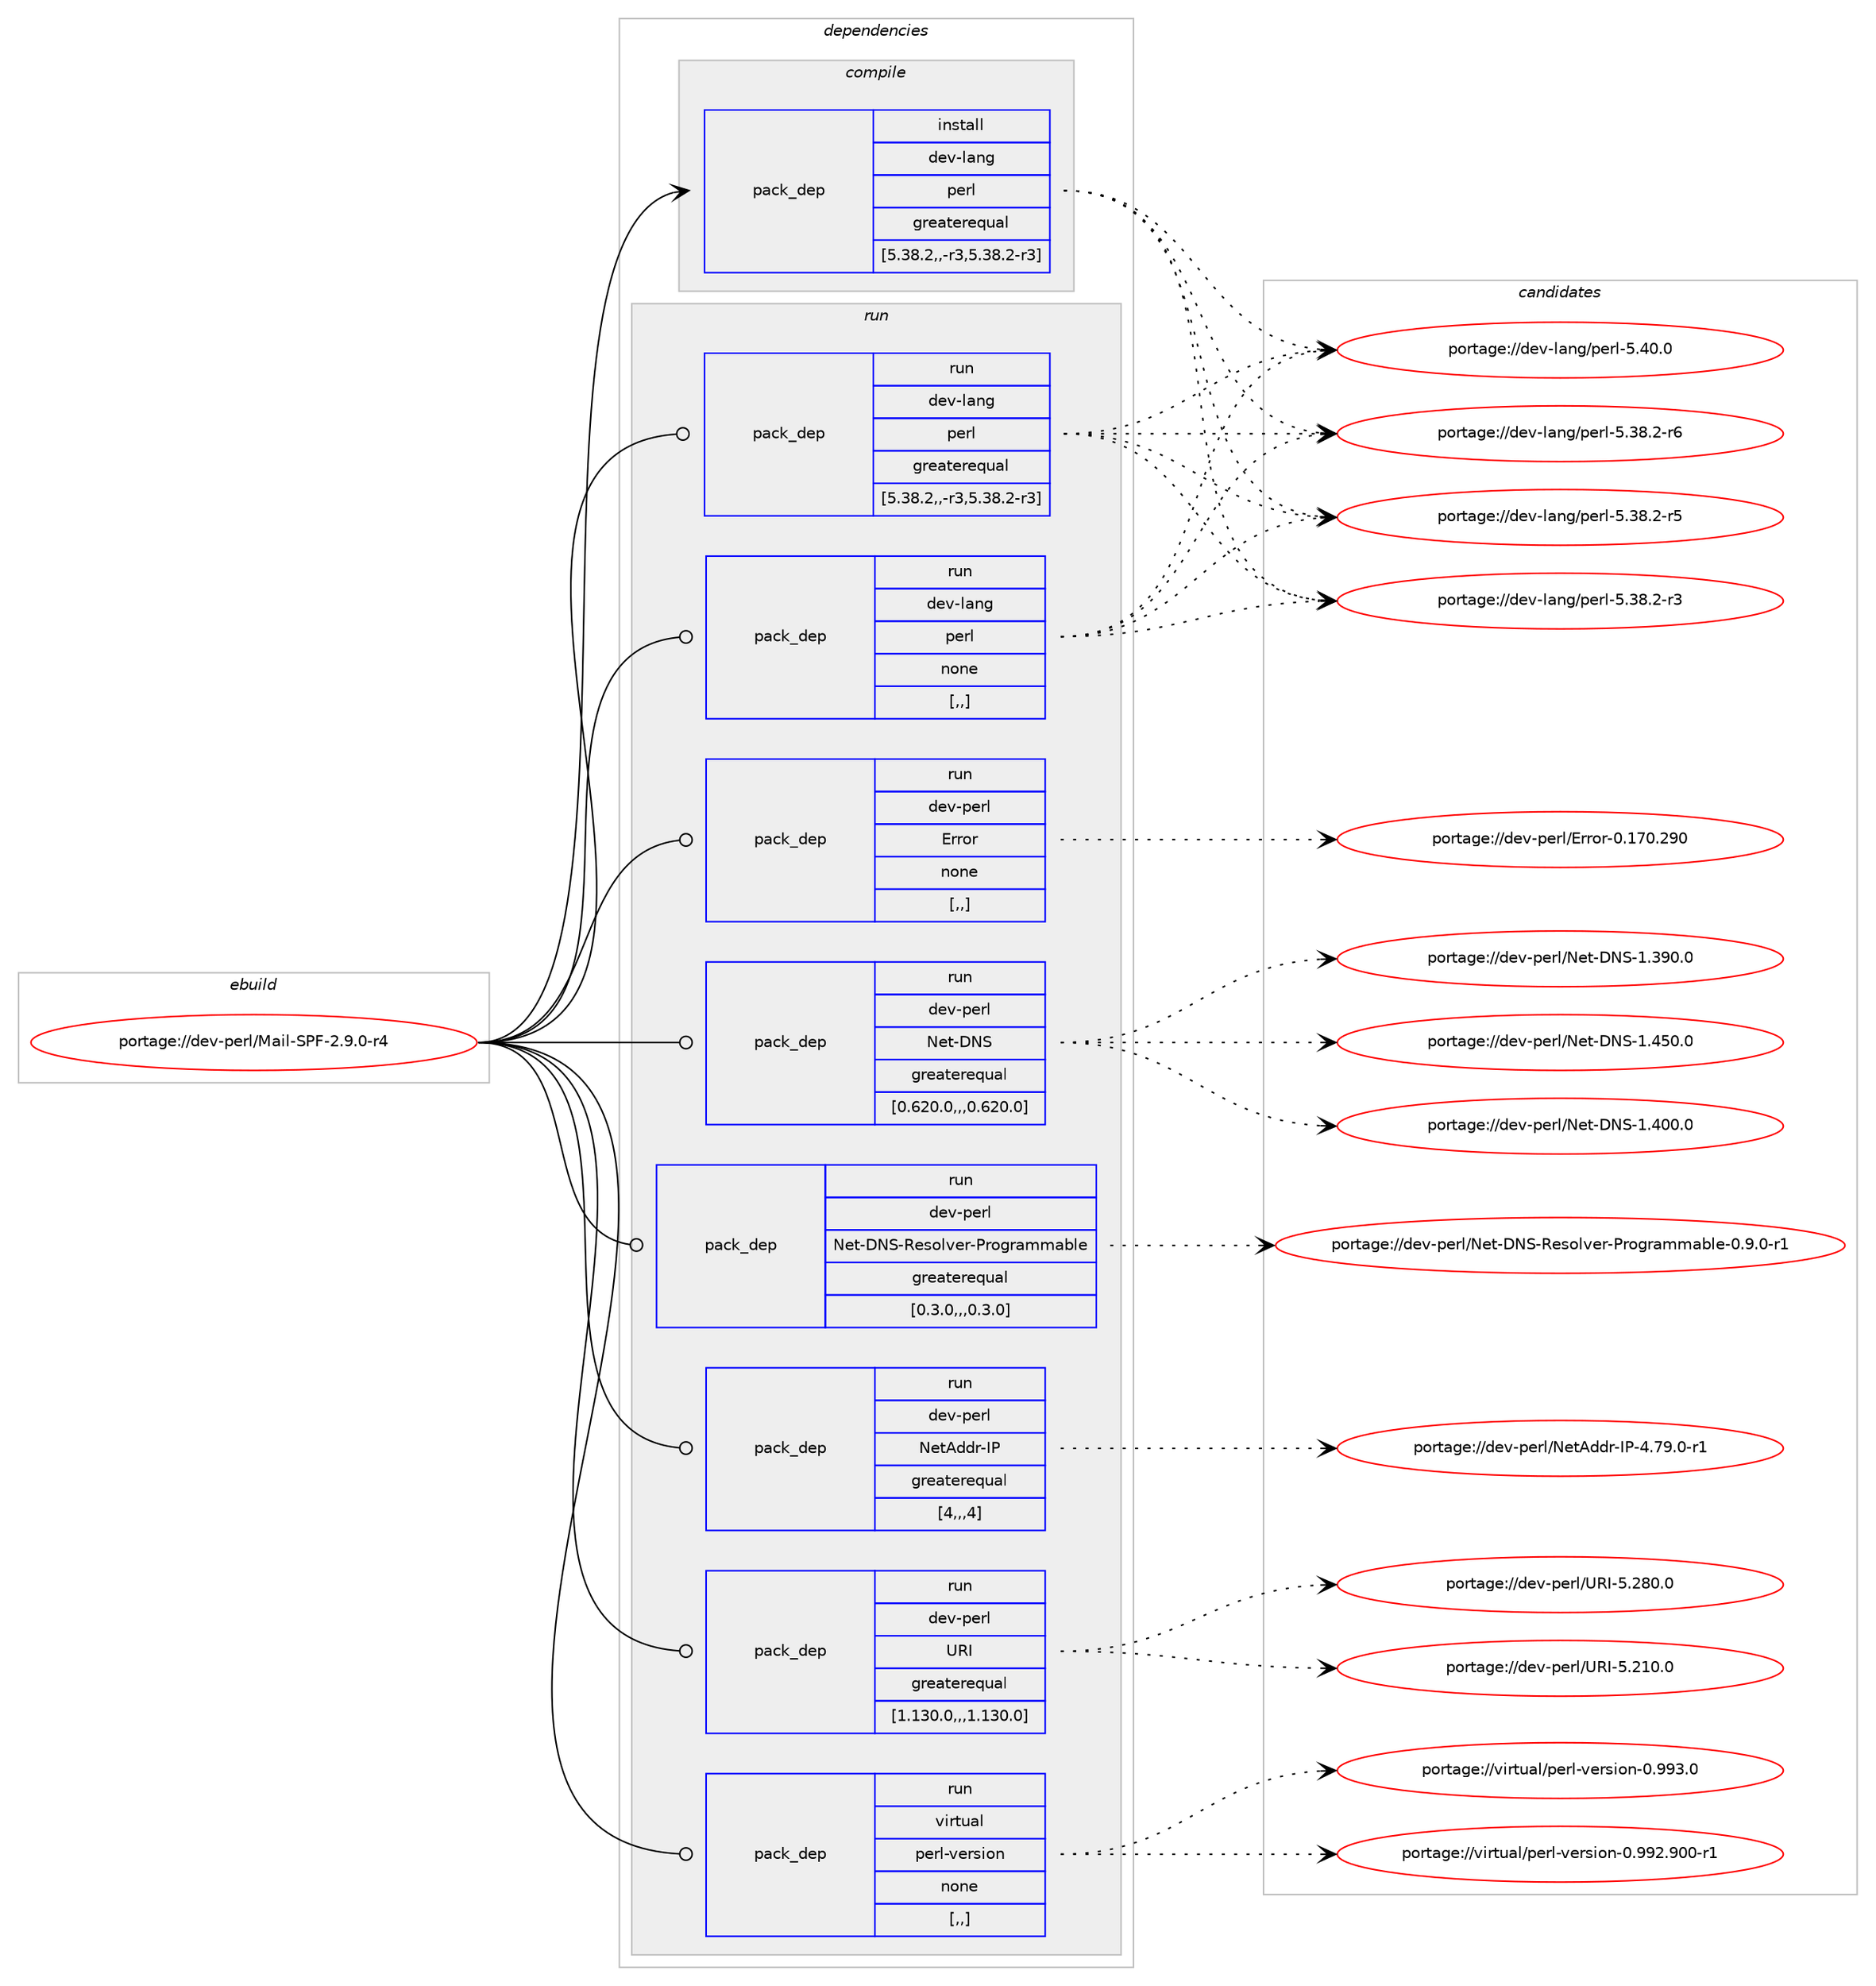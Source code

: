 digraph prolog {

# *************
# Graph options
# *************

newrank=true;
concentrate=true;
compound=true;
graph [rankdir=LR,fontname=Helvetica,fontsize=10,ranksep=1.5];#, ranksep=2.5, nodesep=0.2];
edge  [arrowhead=vee];
node  [fontname=Helvetica,fontsize=10];

# **********
# The ebuild
# **********

subgraph cluster_leftcol {
color=gray;
rank=same;
label=<<i>ebuild</i>>;
id [label="portage://dev-perl/Mail-SPF-2.9.0-r4", color=red, width=4, href="../dev-perl/Mail-SPF-2.9.0-r4.svg"];
}

# ****************
# The dependencies
# ****************

subgraph cluster_midcol {
color=gray;
label=<<i>dependencies</i>>;
subgraph cluster_compile {
fillcolor="#eeeeee";
style=filled;
label=<<i>compile</i>>;
subgraph pack101177 {
dependency132031 [label=<<TABLE BORDER="0" CELLBORDER="1" CELLSPACING="0" CELLPADDING="4" WIDTH="220"><TR><TD ROWSPAN="6" CELLPADDING="30">pack_dep</TD></TR><TR><TD WIDTH="110">install</TD></TR><TR><TD>dev-lang</TD></TR><TR><TD>perl</TD></TR><TR><TD>greaterequal</TD></TR><TR><TD>[5.38.2,,-r3,5.38.2-r3]</TD></TR></TABLE>>, shape=none, color=blue];
}
id:e -> dependency132031:w [weight=20,style="solid",arrowhead="vee"];
}
subgraph cluster_compileandrun {
fillcolor="#eeeeee";
style=filled;
label=<<i>compile and run</i>>;
}
subgraph cluster_run {
fillcolor="#eeeeee";
style=filled;
label=<<i>run</i>>;
subgraph pack101178 {
dependency132032 [label=<<TABLE BORDER="0" CELLBORDER="1" CELLSPACING="0" CELLPADDING="4" WIDTH="220"><TR><TD ROWSPAN="6" CELLPADDING="30">pack_dep</TD></TR><TR><TD WIDTH="110">run</TD></TR><TR><TD>dev-lang</TD></TR><TR><TD>perl</TD></TR><TR><TD>greaterequal</TD></TR><TR><TD>[5.38.2,,-r3,5.38.2-r3]</TD></TR></TABLE>>, shape=none, color=blue];
}
id:e -> dependency132032:w [weight=20,style="solid",arrowhead="odot"];
subgraph pack101179 {
dependency132033 [label=<<TABLE BORDER="0" CELLBORDER="1" CELLSPACING="0" CELLPADDING="4" WIDTH="220"><TR><TD ROWSPAN="6" CELLPADDING="30">pack_dep</TD></TR><TR><TD WIDTH="110">run</TD></TR><TR><TD>dev-lang</TD></TR><TR><TD>perl</TD></TR><TR><TD>none</TD></TR><TR><TD>[,,]</TD></TR></TABLE>>, shape=none, color=blue];
}
id:e -> dependency132033:w [weight=20,style="solid",arrowhead="odot"];
subgraph pack101180 {
dependency132034 [label=<<TABLE BORDER="0" CELLBORDER="1" CELLSPACING="0" CELLPADDING="4" WIDTH="220"><TR><TD ROWSPAN="6" CELLPADDING="30">pack_dep</TD></TR><TR><TD WIDTH="110">run</TD></TR><TR><TD>dev-perl</TD></TR><TR><TD>Error</TD></TR><TR><TD>none</TD></TR><TR><TD>[,,]</TD></TR></TABLE>>, shape=none, color=blue];
}
id:e -> dependency132034:w [weight=20,style="solid",arrowhead="odot"];
subgraph pack101181 {
dependency132035 [label=<<TABLE BORDER="0" CELLBORDER="1" CELLSPACING="0" CELLPADDING="4" WIDTH="220"><TR><TD ROWSPAN="6" CELLPADDING="30">pack_dep</TD></TR><TR><TD WIDTH="110">run</TD></TR><TR><TD>dev-perl</TD></TR><TR><TD>Net-DNS</TD></TR><TR><TD>greaterequal</TD></TR><TR><TD>[0.620.0,,,0.620.0]</TD></TR></TABLE>>, shape=none, color=blue];
}
id:e -> dependency132035:w [weight=20,style="solid",arrowhead="odot"];
subgraph pack101182 {
dependency132036 [label=<<TABLE BORDER="0" CELLBORDER="1" CELLSPACING="0" CELLPADDING="4" WIDTH="220"><TR><TD ROWSPAN="6" CELLPADDING="30">pack_dep</TD></TR><TR><TD WIDTH="110">run</TD></TR><TR><TD>dev-perl</TD></TR><TR><TD>Net-DNS-Resolver-Programmable</TD></TR><TR><TD>greaterequal</TD></TR><TR><TD>[0.3.0,,,0.3.0]</TD></TR></TABLE>>, shape=none, color=blue];
}
id:e -> dependency132036:w [weight=20,style="solid",arrowhead="odot"];
subgraph pack101183 {
dependency132037 [label=<<TABLE BORDER="0" CELLBORDER="1" CELLSPACING="0" CELLPADDING="4" WIDTH="220"><TR><TD ROWSPAN="6" CELLPADDING="30">pack_dep</TD></TR><TR><TD WIDTH="110">run</TD></TR><TR><TD>dev-perl</TD></TR><TR><TD>NetAddr-IP</TD></TR><TR><TD>greaterequal</TD></TR><TR><TD>[4,,,4]</TD></TR></TABLE>>, shape=none, color=blue];
}
id:e -> dependency132037:w [weight=20,style="solid",arrowhead="odot"];
subgraph pack101184 {
dependency132038 [label=<<TABLE BORDER="0" CELLBORDER="1" CELLSPACING="0" CELLPADDING="4" WIDTH="220"><TR><TD ROWSPAN="6" CELLPADDING="30">pack_dep</TD></TR><TR><TD WIDTH="110">run</TD></TR><TR><TD>dev-perl</TD></TR><TR><TD>URI</TD></TR><TR><TD>greaterequal</TD></TR><TR><TD>[1.130.0,,,1.130.0]</TD></TR></TABLE>>, shape=none, color=blue];
}
id:e -> dependency132038:w [weight=20,style="solid",arrowhead="odot"];
subgraph pack101185 {
dependency132039 [label=<<TABLE BORDER="0" CELLBORDER="1" CELLSPACING="0" CELLPADDING="4" WIDTH="220"><TR><TD ROWSPAN="6" CELLPADDING="30">pack_dep</TD></TR><TR><TD WIDTH="110">run</TD></TR><TR><TD>virtual</TD></TR><TR><TD>perl-version</TD></TR><TR><TD>none</TD></TR><TR><TD>[,,]</TD></TR></TABLE>>, shape=none, color=blue];
}
id:e -> dependency132039:w [weight=20,style="solid",arrowhead="odot"];
}
}

# **************
# The candidates
# **************

subgraph cluster_choices {
rank=same;
color=gray;
label=<<i>candidates</i>>;

subgraph choice101177 {
color=black;
nodesep=1;
choice10010111845108971101034711210111410845534652484648 [label="portage://dev-lang/perl-5.40.0", color=red, width=4,href="../dev-lang/perl-5.40.0.svg"];
choice100101118451089711010347112101114108455346515646504511454 [label="portage://dev-lang/perl-5.38.2-r6", color=red, width=4,href="../dev-lang/perl-5.38.2-r6.svg"];
choice100101118451089711010347112101114108455346515646504511453 [label="portage://dev-lang/perl-5.38.2-r5", color=red, width=4,href="../dev-lang/perl-5.38.2-r5.svg"];
choice100101118451089711010347112101114108455346515646504511451 [label="portage://dev-lang/perl-5.38.2-r3", color=red, width=4,href="../dev-lang/perl-5.38.2-r3.svg"];
dependency132031:e -> choice10010111845108971101034711210111410845534652484648:w [style=dotted,weight="100"];
dependency132031:e -> choice100101118451089711010347112101114108455346515646504511454:w [style=dotted,weight="100"];
dependency132031:e -> choice100101118451089711010347112101114108455346515646504511453:w [style=dotted,weight="100"];
dependency132031:e -> choice100101118451089711010347112101114108455346515646504511451:w [style=dotted,weight="100"];
}
subgraph choice101178 {
color=black;
nodesep=1;
choice10010111845108971101034711210111410845534652484648 [label="portage://dev-lang/perl-5.40.0", color=red, width=4,href="../dev-lang/perl-5.40.0.svg"];
choice100101118451089711010347112101114108455346515646504511454 [label="portage://dev-lang/perl-5.38.2-r6", color=red, width=4,href="../dev-lang/perl-5.38.2-r6.svg"];
choice100101118451089711010347112101114108455346515646504511453 [label="portage://dev-lang/perl-5.38.2-r5", color=red, width=4,href="../dev-lang/perl-5.38.2-r5.svg"];
choice100101118451089711010347112101114108455346515646504511451 [label="portage://dev-lang/perl-5.38.2-r3", color=red, width=4,href="../dev-lang/perl-5.38.2-r3.svg"];
dependency132032:e -> choice10010111845108971101034711210111410845534652484648:w [style=dotted,weight="100"];
dependency132032:e -> choice100101118451089711010347112101114108455346515646504511454:w [style=dotted,weight="100"];
dependency132032:e -> choice100101118451089711010347112101114108455346515646504511453:w [style=dotted,weight="100"];
dependency132032:e -> choice100101118451089711010347112101114108455346515646504511451:w [style=dotted,weight="100"];
}
subgraph choice101179 {
color=black;
nodesep=1;
choice10010111845108971101034711210111410845534652484648 [label="portage://dev-lang/perl-5.40.0", color=red, width=4,href="../dev-lang/perl-5.40.0.svg"];
choice100101118451089711010347112101114108455346515646504511454 [label="portage://dev-lang/perl-5.38.2-r6", color=red, width=4,href="../dev-lang/perl-5.38.2-r6.svg"];
choice100101118451089711010347112101114108455346515646504511453 [label="portage://dev-lang/perl-5.38.2-r5", color=red, width=4,href="../dev-lang/perl-5.38.2-r5.svg"];
choice100101118451089711010347112101114108455346515646504511451 [label="portage://dev-lang/perl-5.38.2-r3", color=red, width=4,href="../dev-lang/perl-5.38.2-r3.svg"];
dependency132033:e -> choice10010111845108971101034711210111410845534652484648:w [style=dotted,weight="100"];
dependency132033:e -> choice100101118451089711010347112101114108455346515646504511454:w [style=dotted,weight="100"];
dependency132033:e -> choice100101118451089711010347112101114108455346515646504511453:w [style=dotted,weight="100"];
dependency132033:e -> choice100101118451089711010347112101114108455346515646504511451:w [style=dotted,weight="100"];
}
subgraph choice101180 {
color=black;
nodesep=1;
choice10010111845112101114108476911411411111445484649554846505748 [label="portage://dev-perl/Error-0.170.290", color=red, width=4,href="../dev-perl/Error-0.170.290.svg"];
dependency132034:e -> choice10010111845112101114108476911411411111445484649554846505748:w [style=dotted,weight="100"];
}
subgraph choice101181 {
color=black;
nodesep=1;
choice100101118451121011141084778101116456878834549465253484648 [label="portage://dev-perl/Net-DNS-1.450.0", color=red, width=4,href="../dev-perl/Net-DNS-1.450.0.svg"];
choice100101118451121011141084778101116456878834549465248484648 [label="portage://dev-perl/Net-DNS-1.400.0", color=red, width=4,href="../dev-perl/Net-DNS-1.400.0.svg"];
choice100101118451121011141084778101116456878834549465157484648 [label="portage://dev-perl/Net-DNS-1.390.0", color=red, width=4,href="../dev-perl/Net-DNS-1.390.0.svg"];
dependency132035:e -> choice100101118451121011141084778101116456878834549465253484648:w [style=dotted,weight="100"];
dependency132035:e -> choice100101118451121011141084778101116456878834549465248484648:w [style=dotted,weight="100"];
dependency132035:e -> choice100101118451121011141084778101116456878834549465157484648:w [style=dotted,weight="100"];
}
subgraph choice101182 {
color=black;
nodesep=1;
choice10010111845112101114108477810111645687883458210111511110811810111445801141111031149710910997981081014548465746484511449 [label="portage://dev-perl/Net-DNS-Resolver-Programmable-0.9.0-r1", color=red, width=4,href="../dev-perl/Net-DNS-Resolver-Programmable-0.9.0-r1.svg"];
dependency132036:e -> choice10010111845112101114108477810111645687883458210111511110811810111445801141111031149710910997981081014548465746484511449:w [style=dotted,weight="100"];
}
subgraph choice101183 {
color=black;
nodesep=1;
choice10010111845112101114108477810111665100100114457380455246555746484511449 [label="portage://dev-perl/NetAddr-IP-4.79.0-r1", color=red, width=4,href="../dev-perl/NetAddr-IP-4.79.0-r1.svg"];
dependency132037:e -> choice10010111845112101114108477810111665100100114457380455246555746484511449:w [style=dotted,weight="100"];
}
subgraph choice101184 {
color=black;
nodesep=1;
choice10010111845112101114108478582734553465056484648 [label="portage://dev-perl/URI-5.280.0", color=red, width=4,href="../dev-perl/URI-5.280.0.svg"];
choice10010111845112101114108478582734553465049484648 [label="portage://dev-perl/URI-5.210.0", color=red, width=4,href="../dev-perl/URI-5.210.0.svg"];
dependency132038:e -> choice10010111845112101114108478582734553465056484648:w [style=dotted,weight="100"];
dependency132038:e -> choice10010111845112101114108478582734553465049484648:w [style=dotted,weight="100"];
}
subgraph choice101185 {
color=black;
nodesep=1;
choice1181051141161179710847112101114108451181011141151051111104548465757514648 [label="portage://virtual/perl-version-0.993.0", color=red, width=4,href="../virtual/perl-version-0.993.0.svg"];
choice118105114116117971084711210111410845118101114115105111110454846575750465748484511449 [label="portage://virtual/perl-version-0.992.900-r1", color=red, width=4,href="../virtual/perl-version-0.992.900-r1.svg"];
dependency132039:e -> choice1181051141161179710847112101114108451181011141151051111104548465757514648:w [style=dotted,weight="100"];
dependency132039:e -> choice118105114116117971084711210111410845118101114115105111110454846575750465748484511449:w [style=dotted,weight="100"];
}
}

}
